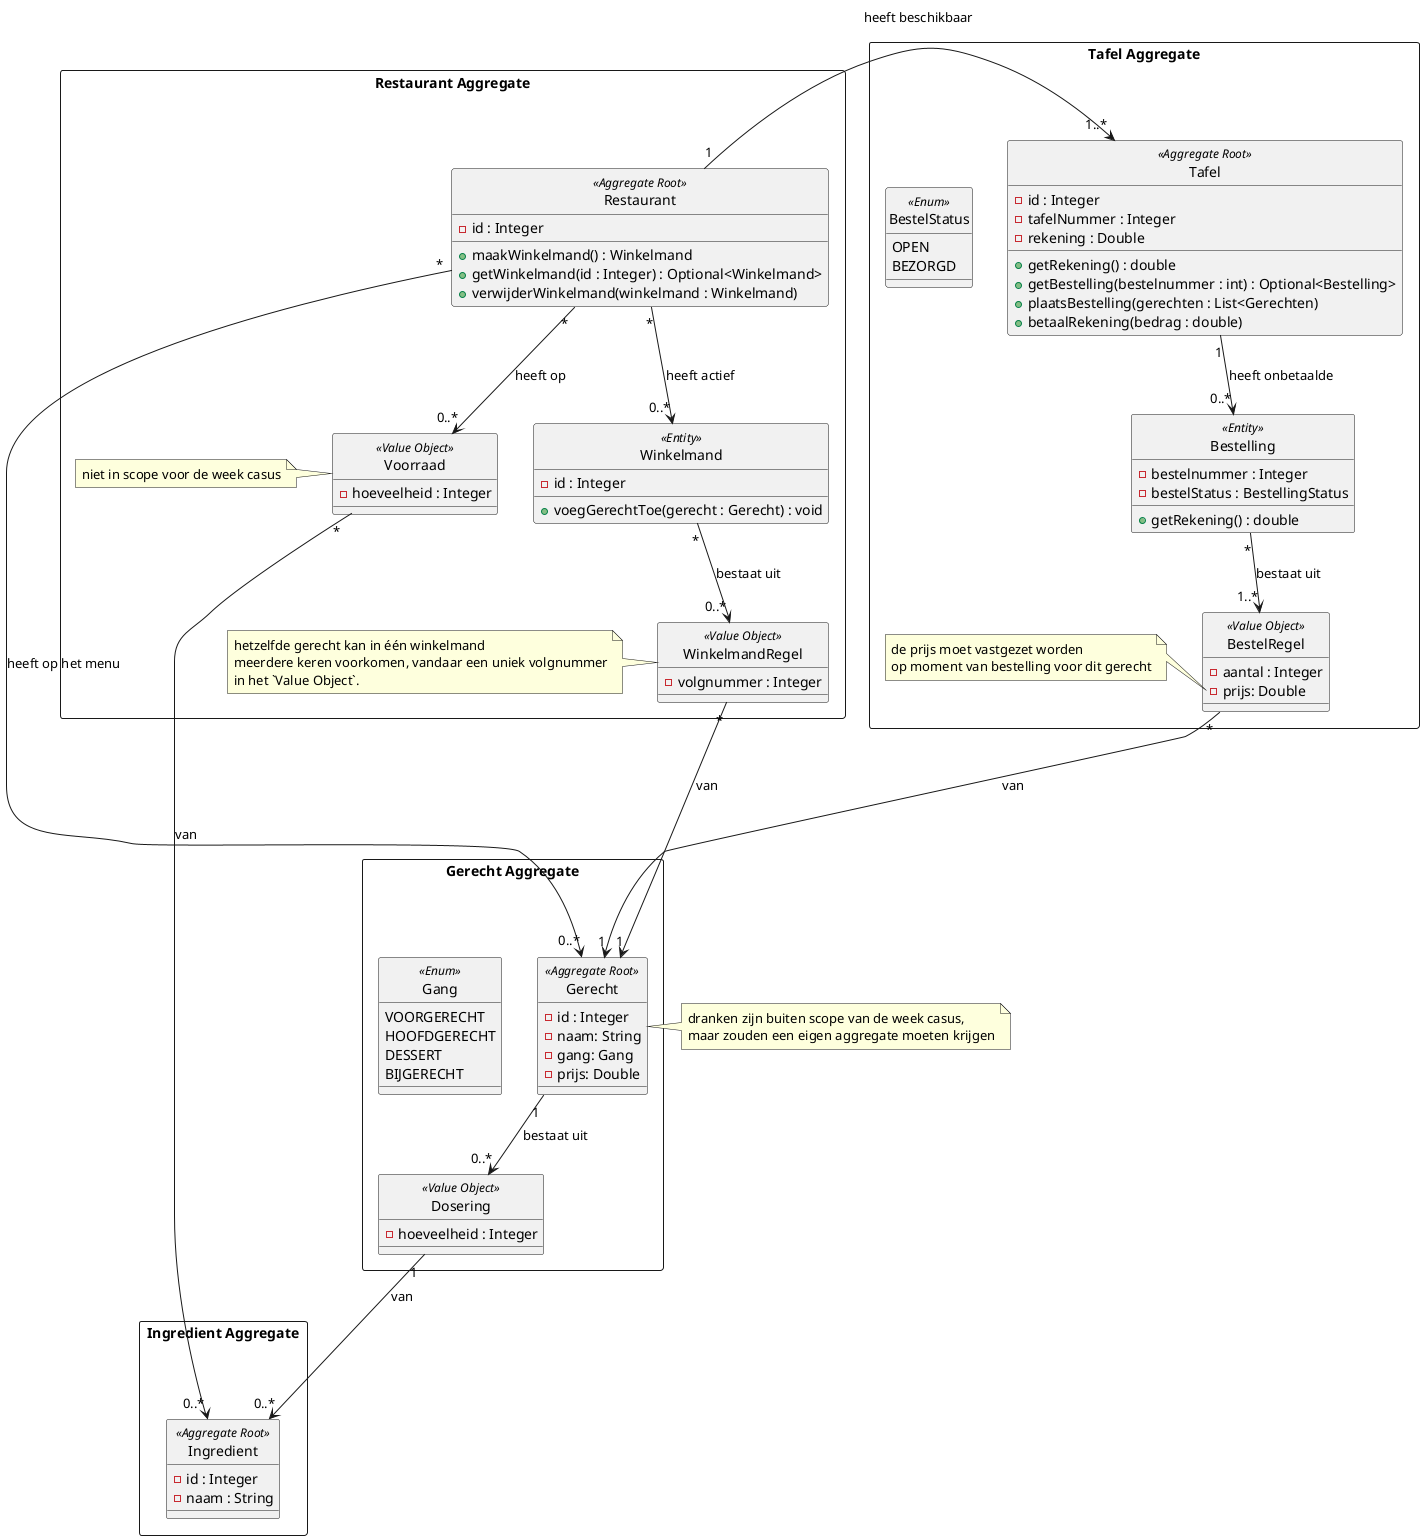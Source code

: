 @startuml

hide circle

rectangle "Restaurant Aggregate\n" {
    class Restaurant <<Aggregate Root>> {
        - id : Integer

        + maakWinkelmand() : Winkelmand
        + getWinkelmand(id : Integer) : Optional<Winkelmand>
        + verwijderWinkelmand(winkelmand : Winkelmand)
    }
    class Winkelmand <<Entity>> {
        - id : Integer

        +voegGerechtToe(gerecht : Gerecht) : void
    }
    class WinkelmandRegel <<Value Object>> {
        - volgnummer : Integer
    }
    class Voorraad <<Value Object>> {
        - hoeveelheid : Integer
    }
    note left of WinkelmandRegel
            hetzelfde gerecht kan in één winkelmand
            meerdere keren voorkomen, vandaar een uniek volgnummer
            in het `Value Object`.
    end note
    note left of Voorraad
        niet in scope voor de week casus
    end note
}

rectangle "Tafel Aggregate\n" {
    class Tafel <<Aggregate Root>> {
        - id : Integer
        - tafelNummer : Integer
        - rekening : Double

        + getRekening() : double
        + getBestelling(bestelnummer : int) : Optional<Bestelling>
        + plaatsBestelling(gerechten : List<Gerechten)
        + betaalRekening(bedrag : double)
    }
    class Bestelling <<Entity>> {
        - bestelnummer : Integer
        - bestelStatus : BestellingStatus

        + getRekening() : double
    }
    enum BestelStatus <<Enum>> {
            OPEN
            BEZORGD
    }
    class BestelRegel <<Value Object>> {
        - aantal : Integer
        - prijs: Double
    }


    note left of BestelRegel::prijs
        de prijs moet vastgezet worden
        op moment van bestelling voor dit gerecht
    end note
}

rectangle "Gerecht Aggregate\n" {
    class Gerecht <<Aggregate Root>> {
        - id : Integer
        - naam: String
        - gang: Gang
        - prijs: Double
    }
    class Dosering <<Value Object>> {
        - hoeveelheid : Integer
    }
    enum Gang <<Enum>> {
            VOORGERECHT
            HOOFDGERECHT
            DESSERT
            BIJGERECHT
    }
}
note right of Gerecht
        dranken zijn buiten scope van de week casus,
        maar zouden een eigen aggregate moeten krijgen
end note

rectangle "Ingredient Aggregate\n" {
    class Ingredient <<Aggregate Root>> {
        - id : Integer
        - naam : String
    }
}

Restaurant "1" -r-> "1..*" Tafel            : heeft beschikbaar
Restaurant "*" --> "0..*" Winkelmand        : heeft actief
Restaurant "*" --> "0..*" Voorraad          : heeft op
Restaurant "*" --> "0..*" Gerecht           : heeft op het menu

Winkelmand "*" --> "0..*" WinkelmandRegel   : bestaat uit
WinkelmandRegel "*" --> "1" Gerecht         : van

Tafel "1" --> "0..*" Bestelling             : heeft onbetaalde
Bestelling "*" --> "1..*" BestelRegel       : bestaat uit
BestelRegel "*" ---> "1" Gerecht            : van

Gerecht "1" --> "0..*" Dosering             : bestaat uit
Dosering "1" --> "0..*" Ingredient          : van

Voorraad "*" --> "0..*" Ingredient          : van

@enduml